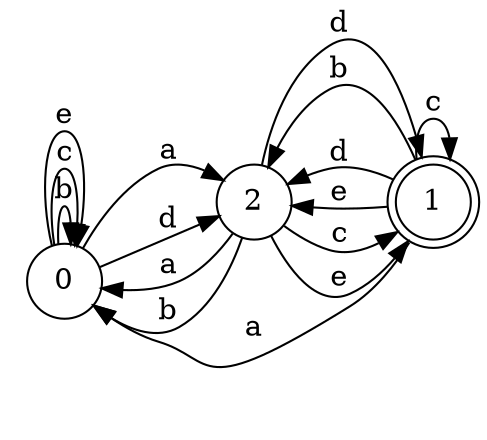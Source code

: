 digraph n3_3 {
__start0 [label="" shape="none"];

rankdir=LR;
size="8,5";

s0 [style="filled", color="black", fillcolor="white" shape="circle", label="0"];
s1 [style="rounded,filled", color="black", fillcolor="white" shape="doublecircle", label="1"];
s2 [style="filled", color="black", fillcolor="white" shape="circle", label="2"];
s0 -> s2 [label="a"];
s0 -> s0 [label="b"];
s0 -> s0 [label="c"];
s0 -> s2 [label="d"];
s0 -> s0 [label="e"];
s1 -> s0 [label="a"];
s1 -> s2 [label="b"];
s1 -> s1 [label="c"];
s1 -> s2 [label="d"];
s1 -> s2 [label="e"];
s2 -> s0 [label="a"];
s2 -> s0 [label="b"];
s2 -> s1 [label="c"];
s2 -> s1 [label="d"];
s2 -> s1 [label="e"];

}